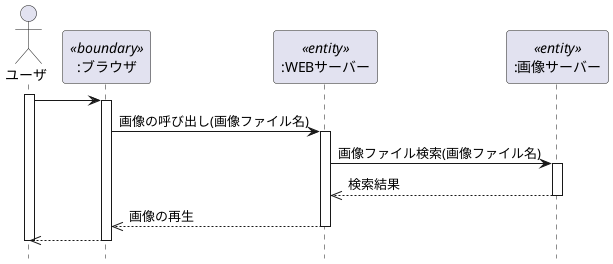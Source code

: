 @startuml 4-6
hide footbox
actor ユーザ as user
participant ":ブラウザ" as browse <<boundary>>
participant ":WEBサーバー" as webserver <<entity>>
participant ":画像サーバー" as photoserver  <<entity>>

activate user
user -> browse
activate browse
    browse -> webserver: 画像の呼び出し(画像ファイル名)
    activate webserver
    webserver -> photoserver: 画像ファイル検索(画像ファイル名)
    activate photoserver
    webserver <<-- photoserver:検索結果
    deactivate photoserver
    browse <<-- webserver:画像の再生
    deactivate webserver
    user <<-- browse
    deactivate user
    deactivate browse
@enduml 